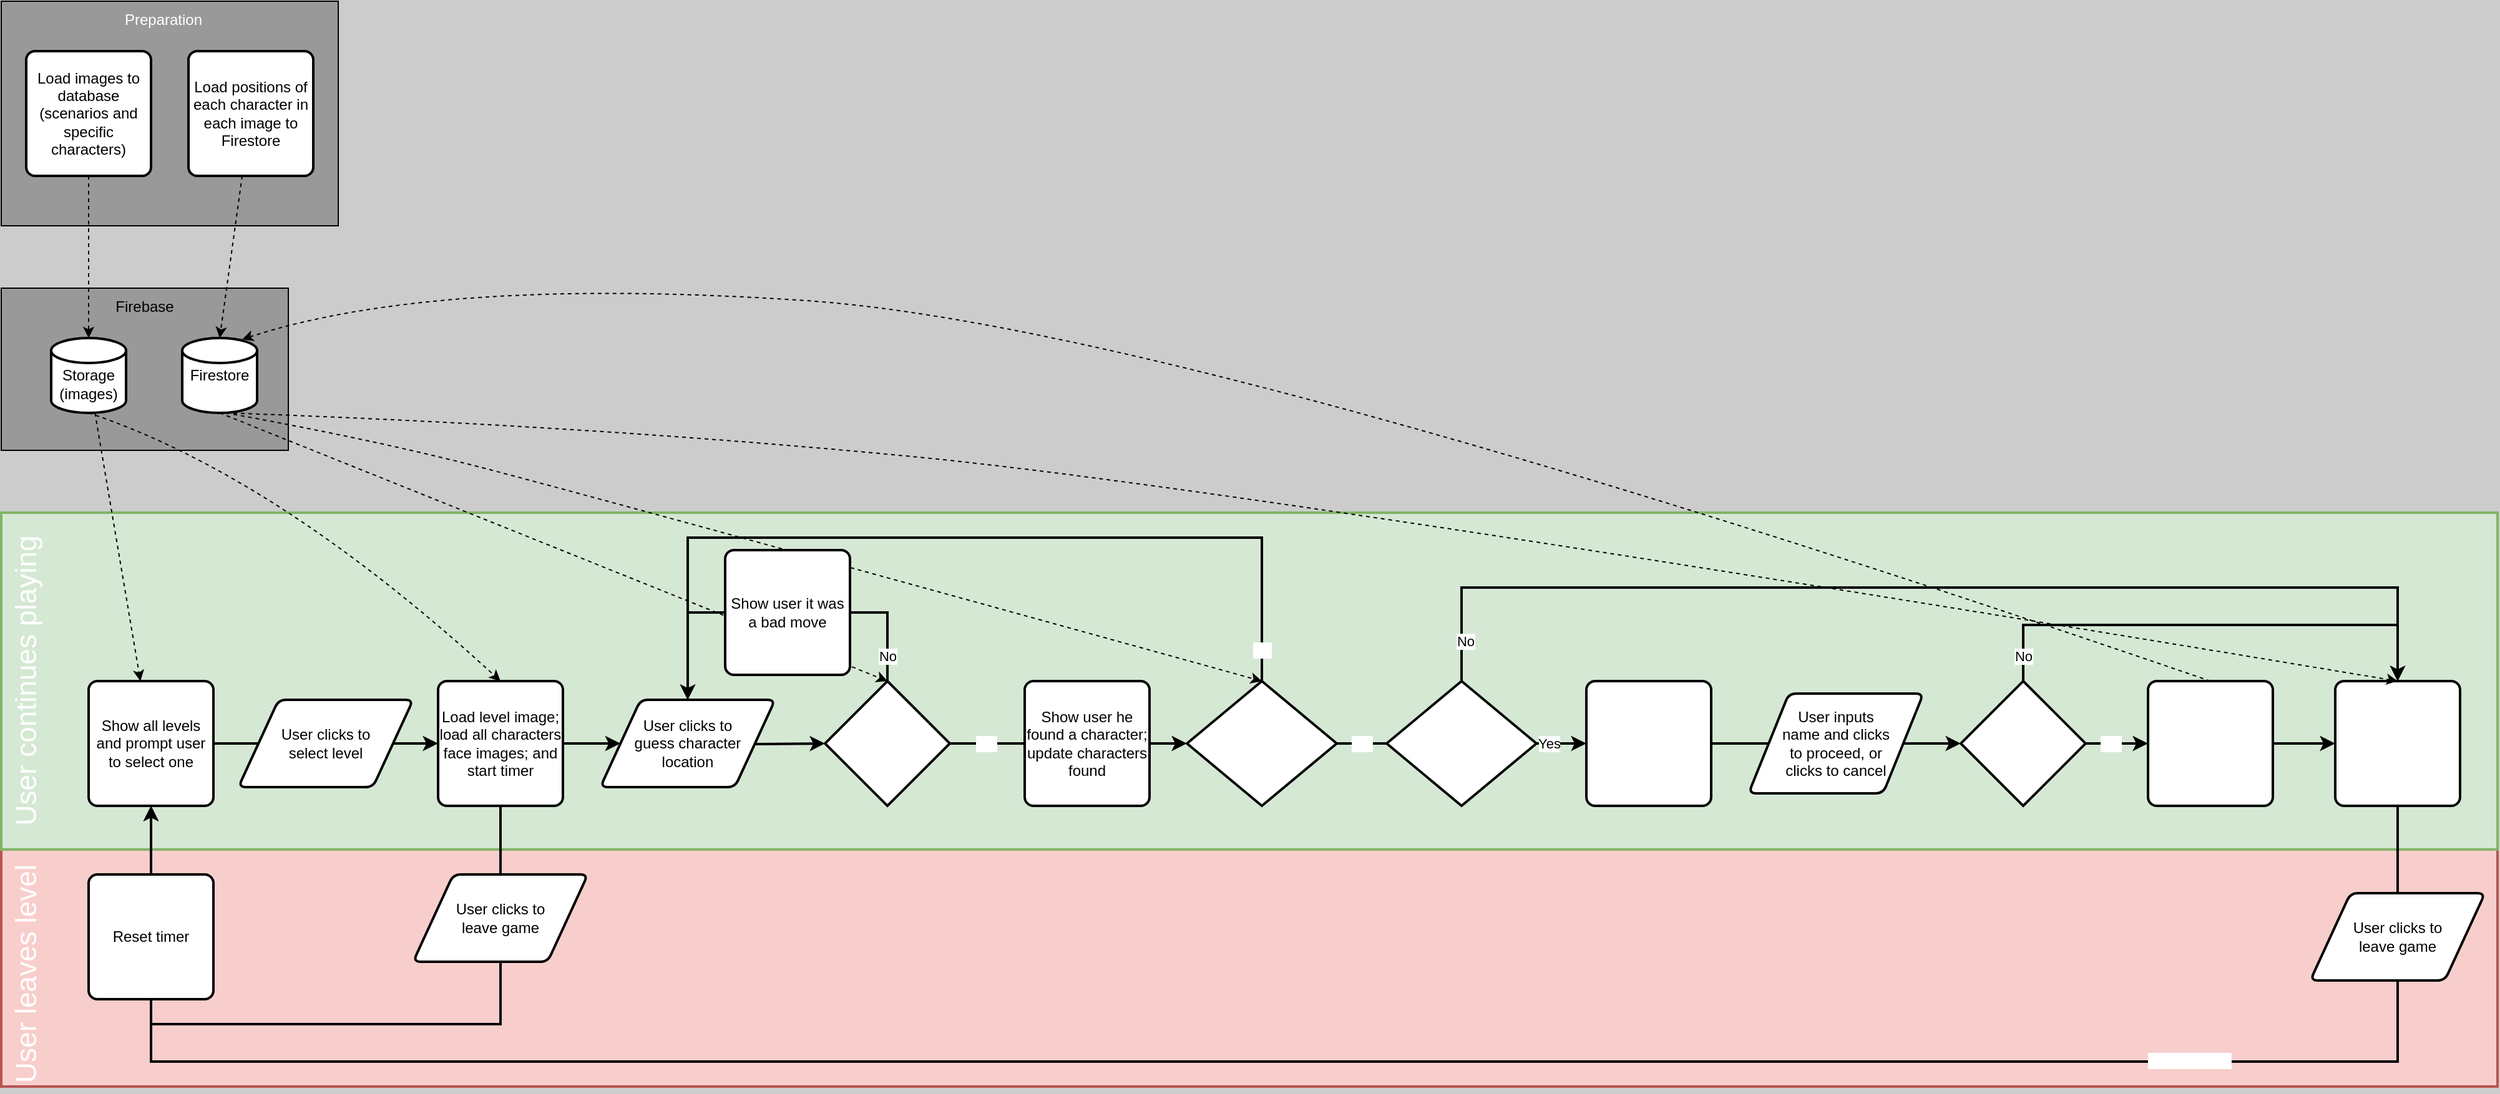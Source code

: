 <mxfile>
    <diagram id="e95nhTU9N1h-2DIR_nat" name="Page-1">
        <mxGraphModel dx="1433" dy="969" grid="1" gridSize="10" guides="1" tooltips="1" connect="1" arrows="1" fold="1" page="1" pageScale="1" pageWidth="850" pageHeight="1100" background="#CCCCCC" math="0" shadow="0">
            <root>
                <mxCell id="0"/>
                <mxCell id="1" parent="0"/>
                <mxCell id="5" value="" style="rounded=0;whiteSpace=wrap;html=1;strokeWidth=2;fillColor=#f8cecc;strokeColor=#b85450;" parent="1" vertex="1">
                    <mxGeometry x="110" y="790" width="2000" height="190" as="geometry"/>
                </mxCell>
                <mxCell id="6" value="" style="rounded=0;whiteSpace=wrap;html=1;fillColor=#999999;" parent="1" vertex="1">
                    <mxGeometry x="110" y="340" width="230" height="130" as="geometry"/>
                </mxCell>
                <mxCell id="7" value="Firestore" style="strokeWidth=2;html=1;shape=mxgraph.flowchart.database;whiteSpace=wrap;" parent="1" vertex="1">
                    <mxGeometry x="255" y="380" width="60" height="60" as="geometry"/>
                </mxCell>
                <mxCell id="8" value="&lt;br&gt;Storage (images)" style="strokeWidth=2;html=1;shape=mxgraph.flowchart.database;whiteSpace=wrap;" parent="1" vertex="1">
                    <mxGeometry x="150" y="380" width="60" height="60" as="geometry"/>
                </mxCell>
                <mxCell id="9" value="" style="rounded=0;whiteSpace=wrap;html=1;strokeWidth=2;fillColor=#d5e8d4;strokeColor=#82b366;" parent="1" vertex="1">
                    <mxGeometry x="110" y="520" width="2000" height="270" as="geometry"/>
                </mxCell>
                <mxCell id="10" value="Firebase" style="text;html=1;strokeColor=none;fillColor=none;align=center;verticalAlign=middle;whiteSpace=wrap;rounded=0;" parent="1" vertex="1">
                    <mxGeometry x="195" y="340" width="60" height="30" as="geometry"/>
                </mxCell>
                <mxCell id="11" style="edgeStyle=orthogonalEdgeStyle;rounded=0;orthogonalLoop=1;jettySize=auto;html=1;exitX=1;exitY=0.5;exitDx=0;exitDy=0;entryX=0;entryY=0.5;entryDx=0;entryDy=0;strokeWidth=2;strokeColor=#000000;" parent="1" source="13" target="48" edge="1">
                    <mxGeometry relative="1" as="geometry"/>
                </mxCell>
                <mxCell id="13" value="Show all levels and prompt user to select one" style="rounded=1;whiteSpace=wrap;html=1;absoluteArcSize=1;arcSize=14;strokeWidth=2;" parent="1" vertex="1">
                    <mxGeometry x="180" y="655" width="100" height="100" as="geometry"/>
                </mxCell>
                <mxCell id="14" style="edgeStyle=orthogonalEdgeStyle;rounded=0;orthogonalLoop=1;jettySize=auto;html=1;exitX=0.5;exitY=1;exitDx=0;exitDy=0;entryX=0.5;entryY=1;entryDx=0;entryDy=0;fillColor=#f5f5f5;strokeColor=#000000;shadow=0;strokeWidth=2;" parent="1" source="48" target="13" edge="1">
                    <mxGeometry relative="1" as="geometry">
                        <Array as="points">
                            <mxPoint x="510" y="930"/>
                            <mxPoint x="230" y="930"/>
                        </Array>
                        <mxPoint x="610" y="755.0" as="sourcePoint"/>
                    </mxGeometry>
                </mxCell>
                <mxCell id="16" style="edgeStyle=orthogonalEdgeStyle;rounded=0;orthogonalLoop=1;jettySize=auto;html=1;exitX=1;exitY=0.5;exitDx=0;exitDy=0;entryX=0;entryY=0.5;entryDx=0;entryDy=0;entryPerimeter=0;strokeColor=#000000;fontColor=#999999;strokeWidth=2;" parent="1" target="27" edge="1">
                    <mxGeometry relative="1" as="geometry">
                        <mxPoint x="660" y="705.0" as="sourcePoint"/>
                    </mxGeometry>
                </mxCell>
                <mxCell id="18" value="" style="curved=1;endArrow=classic;html=1;rounded=0;exitX=0.5;exitY=1;exitDx=0;exitDy=0;exitPerimeter=0;dashed=1;entryX=0.5;entryY=0;entryDx=0;entryDy=0;strokeColor=#000000;" parent="1" source="8" target="48" edge="1">
                    <mxGeometry width="50" height="50" relative="1" as="geometry">
                        <mxPoint x="210" y="560" as="sourcePoint"/>
                        <mxPoint x="275" y="610" as="targetPoint"/>
                        <Array as="points">
                            <mxPoint x="330" y="490"/>
                        </Array>
                    </mxGeometry>
                </mxCell>
                <mxCell id="19" value="" style="endArrow=classic;html=1;rounded=0;dashed=1;strokeColor=#000000;" parent="1" source="8" target="13" edge="1">
                    <mxGeometry width="50" height="50" relative="1" as="geometry">
                        <mxPoint x="210" y="600" as="sourcePoint"/>
                        <mxPoint x="260" y="550" as="targetPoint"/>
                    </mxGeometry>
                </mxCell>
                <mxCell id="20" value="" style="rounded=0;whiteSpace=wrap;html=1;fillColor=#999999;" parent="1" vertex="1">
                    <mxGeometry x="110" y="110" width="270" height="180" as="geometry"/>
                </mxCell>
                <mxCell id="21" value="Load images to database (scenarios and specific characters)" style="rounded=1;whiteSpace=wrap;html=1;absoluteArcSize=1;arcSize=14;strokeWidth=2;" parent="1" vertex="1">
                    <mxGeometry x="130" y="150" width="100" height="100" as="geometry"/>
                </mxCell>
                <mxCell id="22" value="Load positions of each character in each image to Firestore" style="rounded=1;whiteSpace=wrap;html=1;absoluteArcSize=1;arcSize=14;strokeWidth=2;" parent="1" vertex="1">
                    <mxGeometry x="260" y="150" width="100" height="100" as="geometry"/>
                </mxCell>
                <mxCell id="23" value="" style="endArrow=classic;html=1;rounded=0;entryX=0.5;entryY=0;entryDx=0;entryDy=0;entryPerimeter=0;dashed=1;strokeColor=#000000;" parent="1" source="21" target="8" edge="1">
                    <mxGeometry width="50" height="50" relative="1" as="geometry">
                        <mxPoint x="220" y="450" as="sourcePoint"/>
                        <mxPoint x="270" y="400" as="targetPoint"/>
                    </mxGeometry>
                </mxCell>
                <mxCell id="24" value="" style="endArrow=classic;html=1;rounded=0;entryX=0.5;entryY=0;entryDx=0;entryDy=0;entryPerimeter=0;dashed=1;strokeColor=#000000;" parent="1" source="22" target="7" edge="1">
                    <mxGeometry width="50" height="50" relative="1" as="geometry">
                        <mxPoint x="220" y="450" as="sourcePoint"/>
                        <mxPoint x="270" y="400" as="targetPoint"/>
                    </mxGeometry>
                </mxCell>
                <mxCell id="25" value="&lt;font color=&quot;#000000&quot;&gt;No&lt;/font&gt;" style="edgeStyle=orthogonalEdgeStyle;rounded=0;orthogonalLoop=1;jettySize=auto;html=1;exitX=0.5;exitY=0;exitDx=0;exitDy=0;exitPerimeter=0;entryX=0.5;entryY=0;entryDx=0;entryDy=0;strokeColor=#000000;fontColor=#999999;shadow=0;strokeWidth=2;startArrow=none;" parent="1" source="50" target="65" edge="1">
                    <mxGeometry x="-0.444" relative="1" as="geometry">
                        <Array as="points">
                            <mxPoint x="690" y="600"/>
                            <mxPoint x="610" y="600"/>
                        </Array>
                        <mxPoint as="offset"/>
                        <mxPoint x="610" y="655" as="targetPoint"/>
                    </mxGeometry>
                </mxCell>
                <mxCell id="26" value="&lt;font color=&quot;#ffffff&quot;&gt;Yes&lt;/font&gt;" style="edgeStyle=orthogonalEdgeStyle;rounded=0;orthogonalLoop=1;jettySize=auto;html=1;exitX=1;exitY=0.5;exitDx=0;exitDy=0;exitPerimeter=0;strokeColor=#000000;fontColor=#000000;strokeWidth=2;" parent="1" source="27" target="31" edge="1">
                    <mxGeometry x="-0.7" relative="1" as="geometry">
                        <mxPoint as="offset"/>
                    </mxGeometry>
                </mxCell>
                <mxCell id="27" value="&lt;font color=&quot;#ffffff&quot;&gt;Is position correct?&lt;/font&gt;" style="strokeWidth=2;html=1;shape=mxgraph.flowchart.decision;whiteSpace=wrap;fontColor=#999999;" parent="1" vertex="1">
                    <mxGeometry x="770" y="655" width="100" height="100" as="geometry"/>
                </mxCell>
                <mxCell id="28" style="edgeStyle=orthogonalEdgeStyle;rounded=0;orthogonalLoop=1;jettySize=auto;html=1;exitX=0.5;exitY=0;exitDx=0;exitDy=0;exitPerimeter=0;entryX=0.5;entryY=0;entryDx=0;entryDy=0;strokeColor=#000000;fontColor=#000000;shadow=0;strokeWidth=2;" parent="1" source="31" target="65" edge="1">
                    <mxGeometry relative="1" as="geometry">
                        <Array as="points">
                            <mxPoint x="1070" y="540"/>
                            <mxPoint x="610" y="540"/>
                        </Array>
                        <mxPoint x="610" y="655" as="targetPoint"/>
                    </mxGeometry>
                </mxCell>
                <mxCell id="29" value="&lt;font color=&quot;#ffffff&quot;&gt;No&lt;/font&gt;" style="edgeLabel;html=1;align=center;verticalAlign=middle;resizable=0;points=[];fontColor=#000000;" parent="28" vertex="1" connectable="0">
                    <mxGeometry x="-0.48" y="1" relative="1" as="geometry">
                        <mxPoint x="68" y="89" as="offset"/>
                    </mxGeometry>
                </mxCell>
                <mxCell id="30" value="&lt;font color=&quot;#ffffff&quot;&gt;Yes&lt;/font&gt;" style="edgeStyle=orthogonalEdgeStyle;rounded=0;orthogonalLoop=1;jettySize=auto;html=1;exitX=1;exitY=0.5;exitDx=0;exitDy=0;exitPerimeter=0;entryX=0;entryY=0.5;entryDx=0;entryDy=0;strokeColor=#000000;fontColor=#000000;strokeWidth=2;" parent="1" source="31" target="35" edge="1">
                    <mxGeometry x="-0.8" relative="1" as="geometry">
                        <mxPoint as="offset"/>
                    </mxGeometry>
                </mxCell>
                <mxCell id="89" value="Yes" style="edgeLabel;html=1;align=center;verticalAlign=middle;resizable=0;points=[];" vertex="1" connectable="0" parent="30">
                    <mxGeometry x="0.78" relative="1" as="geometry">
                        <mxPoint x="-8" as="offset"/>
                    </mxGeometry>
                </mxCell>
                <mxCell id="31" value="&lt;font color=&quot;#ffffff&quot;&gt;Are all characters found?&lt;/font&gt;" style="strokeWidth=2;html=1;shape=mxgraph.flowchart.decision;whiteSpace=wrap;fontColor=#999999;" parent="1" vertex="1">
                    <mxGeometry x="1060" y="655" width="120" height="100" as="geometry"/>
                </mxCell>
                <mxCell id="34" style="edgeStyle=orthogonalEdgeStyle;rounded=0;orthogonalLoop=1;jettySize=auto;html=1;exitX=1;exitY=0.5;exitDx=0;exitDy=0;strokeColor=#000000;fontColor=#000000;strokeWidth=2;" parent="1" source="35" target="39" edge="1">
                    <mxGeometry relative="1" as="geometry"/>
                </mxCell>
                <mxCell id="35" value="&lt;font color=&quot;#ffffff&quot;&gt;Show result, and prompt user for name for highscore (time)&lt;/font&gt;" style="rounded=1;whiteSpace=wrap;html=1;absoluteArcSize=1;arcSize=14;strokeWidth=2;fontColor=#000000;" parent="1" vertex="1">
                    <mxGeometry x="1380" y="655" width="100" height="100" as="geometry"/>
                </mxCell>
                <mxCell id="36" value="" style="endArrow=classic;html=1;rounded=0;strokeColor=#000000;fontColor=#000000;exitX=0.5;exitY=1;exitDx=0;exitDy=0;exitPerimeter=0;entryX=0.5;entryY=0;entryDx=0;entryDy=0;entryPerimeter=0;dashed=1;" parent="1" source="7" target="27" edge="1">
                    <mxGeometry width="50" height="50" relative="1" as="geometry">
                        <mxPoint x="630" y="500" as="sourcePoint"/>
                        <mxPoint x="680" y="450" as="targetPoint"/>
                    </mxGeometry>
                </mxCell>
                <mxCell id="37" value="" style="curved=1;endArrow=classic;html=1;rounded=0;strokeColor=#000000;fontColor=#000000;entryX=0.5;entryY=0;entryDx=0;entryDy=0;entryPerimeter=0;dashed=1;" parent="1" target="31" edge="1">
                    <mxGeometry width="50" height="50" relative="1" as="geometry">
                        <mxPoint x="290" y="440" as="sourcePoint"/>
                        <mxPoint x="680" y="450" as="targetPoint"/>
                        <Array as="points">
                            <mxPoint x="400" y="460"/>
                            <mxPoint x="560" y="500"/>
                        </Array>
                    </mxGeometry>
                </mxCell>
                <mxCell id="38" value="&lt;font color=&quot;#ffffff&quot;&gt;Yes&lt;/font&gt;" style="edgeStyle=orthogonalEdgeStyle;rounded=0;orthogonalLoop=1;jettySize=auto;html=1;exitX=1;exitY=0.5;exitDx=0;exitDy=0;exitPerimeter=0;strokeColor=#000000;fontColor=#000000;entryX=0;entryY=0.5;entryDx=0;entryDy=0;strokeWidth=2;" parent="1" source="39" target="45" edge="1">
                    <mxGeometry x="-0.2" relative="1" as="geometry">
                        <mxPoint as="offset"/>
                    </mxGeometry>
                </mxCell>
                <mxCell id="83" style="edgeStyle=none;html=1;exitX=0.5;exitY=0;exitDx=0;exitDy=0;exitPerimeter=0;rounded=0;strokeColor=#000000;strokeWidth=2;" edge="1" parent="1" source="39">
                    <mxGeometry relative="1" as="geometry">
                        <mxPoint x="2030" y="655" as="targetPoint"/>
                        <Array as="points">
                            <mxPoint x="1730" y="610"/>
                            <mxPoint x="2030" y="610"/>
                        </Array>
                    </mxGeometry>
                </mxCell>
                <mxCell id="84" value="No" style="edgeLabel;html=1;align=center;verticalAlign=middle;resizable=0;points=[];" vertex="1" connectable="0" parent="83">
                    <mxGeometry x="-0.819" y="-1" relative="1" as="geometry">
                        <mxPoint x="-1" y="15" as="offset"/>
                    </mxGeometry>
                </mxCell>
                <mxCell id="39" value="&lt;font color=&quot;#ffffff&quot;&gt;Is name provided?&lt;/font&gt;" style="strokeWidth=2;html=1;shape=mxgraph.flowchart.decision;whiteSpace=wrap;fontColor=#999999;" parent="1" vertex="1">
                    <mxGeometry x="1680" y="655" width="100" height="100" as="geometry"/>
                </mxCell>
                <mxCell id="40" style="edgeStyle=orthogonalEdgeStyle;rounded=0;orthogonalLoop=1;jettySize=auto;html=1;exitX=0.5;exitY=1;exitDx=0;exitDy=0;entryX=0.5;entryY=1;entryDx=0;entryDy=0;strokeColor=#000000;fontColor=#000000;shadow=0;jumpStyle=none;jumpSize=20;strokeWidth=2;" parent="1" source="42" target="13" edge="1">
                    <mxGeometry relative="1" as="geometry">
                        <Array as="points">
                            <mxPoint x="2030" y="960"/>
                            <mxPoint x="230" y="960"/>
                        </Array>
                    </mxGeometry>
                </mxCell>
                <mxCell id="41" value="&lt;font color=&quot;#ffffff&quot;&gt;Restart game&lt;/font&gt;" style="edgeLabel;html=1;align=center;verticalAlign=middle;resizable=0;points=[];fontColor=#000000;" parent="40" vertex="1" connectable="0">
                    <mxGeometry x="0.032" y="-1" relative="1" as="geometry">
                        <mxPoint x="768" as="offset"/>
                    </mxGeometry>
                </mxCell>
                <mxCell id="42" value="&lt;font color=&quot;#ffffff&quot;&gt;Show highscore table (10 names)&lt;/font&gt;" style="rounded=1;whiteSpace=wrap;html=1;absoluteArcSize=1;arcSize=14;strokeWidth=2;fontColor=#000000;" parent="1" vertex="1">
                    <mxGeometry x="1980" y="655" width="100" height="100" as="geometry"/>
                </mxCell>
                <mxCell id="43" value="" style="curved=1;endArrow=classic;html=1;rounded=0;strokeColor=#000000;fontColor=#000000;entryX=0.8;entryY=0.017;entryDx=0;entryDy=0;entryPerimeter=0;exitX=0.5;exitY=0;exitDx=0;exitDy=0;dashed=1;" parent="1" source="45" target="7" edge="1">
                    <mxGeometry width="50" height="50" relative="1" as="geometry">
                        <mxPoint x="1090" y="620" as="sourcePoint"/>
                        <mxPoint x="680" y="610" as="targetPoint"/>
                        <Array as="points">
                            <mxPoint x="1050" y="370"/>
                            <mxPoint x="460" y="330"/>
                        </Array>
                    </mxGeometry>
                </mxCell>
                <mxCell id="44" style="edgeStyle=orthogonalEdgeStyle;rounded=0;orthogonalLoop=1;jettySize=auto;html=1;exitX=1;exitY=0.5;exitDx=0;exitDy=0;strokeColor=#000000;fontColor=#000000;strokeWidth=2;" parent="1" source="45" target="42" edge="1">
                    <mxGeometry relative="1" as="geometry"/>
                </mxCell>
                <mxCell id="45" value="&lt;font color=&quot;#ffffff&quot;&gt;Save name to highscore table&amp;nbsp;&lt;br&gt;(for each level)&lt;/font&gt;" style="rounded=1;whiteSpace=wrap;html=1;absoluteArcSize=1;arcSize=14;strokeWidth=2;fontColor=#000000;" parent="1" vertex="1">
                    <mxGeometry x="1830" y="655" width="100" height="100" as="geometry"/>
                </mxCell>
                <mxCell id="46" value="" style="curved=1;endArrow=classic;html=1;rounded=0;shadow=0;dashed=1;sketch=0;strokeColor=#000000;strokeWidth=1;fontColor=#000000;startSize=6;endSize=6;jumpStyle=none;jumpSize=21;entryX=0.5;entryY=0;entryDx=0;entryDy=0;endFill=1;" parent="1" target="42" edge="1">
                    <mxGeometry width="50" height="50" relative="1" as="geometry">
                        <mxPoint x="290" y="440" as="sourcePoint"/>
                        <mxPoint x="740" y="580" as="targetPoint"/>
                        <Array as="points">
                            <mxPoint x="580" y="450"/>
                            <mxPoint x="1100" y="500"/>
                        </Array>
                    </mxGeometry>
                </mxCell>
                <mxCell id="68" value="" style="edgeStyle=none;html=1;fontColor=#FFFFFF;strokeColor=#000000;strokeWidth=2;" parent="1" source="48" target="65" edge="1">
                    <mxGeometry relative="1" as="geometry"/>
                </mxCell>
                <mxCell id="48" value="Load level image; load all characters face images; and start timer" style="rounded=1;whiteSpace=wrap;html=1;absoluteArcSize=1;arcSize=14;strokeWidth=2;" parent="1" vertex="1">
                    <mxGeometry x="460" y="655" width="100" height="100" as="geometry"/>
                </mxCell>
                <mxCell id="49" value="Reset timer" style="rounded=1;whiteSpace=wrap;html=1;absoluteArcSize=1;arcSize=14;strokeWidth=2;" parent="1" vertex="1">
                    <mxGeometry x="180" y="810" width="100" height="100" as="geometry"/>
                </mxCell>
                <mxCell id="50" value="Show user it was a bad move" style="rounded=1;whiteSpace=wrap;html=1;absoluteArcSize=1;arcSize=14;strokeWidth=2;" parent="1" vertex="1">
                    <mxGeometry x="690" y="550" width="100" height="100" as="geometry"/>
                </mxCell>
                <mxCell id="51" value="" style="edgeStyle=orthogonalEdgeStyle;rounded=0;orthogonalLoop=1;jettySize=auto;html=1;exitX=0.5;exitY=0;exitDx=0;exitDy=0;exitPerimeter=0;strokeColor=#000000;fontColor=#999999;shadow=0;strokeWidth=2;endArrow=none;" parent="1" source="27" edge="1">
                    <mxGeometry x="-0.444" relative="1" as="geometry">
                        <mxPoint x="770" y="655" as="sourcePoint"/>
                        <mxPoint x="790" y="600" as="targetPoint"/>
                        <Array as="points">
                            <mxPoint x="820" y="600"/>
                        </Array>
                        <mxPoint as="offset"/>
                    </mxGeometry>
                </mxCell>
                <mxCell id="52" value="No" style="edgeLabel;html=1;align=center;verticalAlign=middle;resizable=0;points=[];" parent="51" vertex="1" connectable="0">
                    <mxGeometry x="-0.082" y="1" relative="1" as="geometry">
                        <mxPoint x="1" y="19" as="offset"/>
                    </mxGeometry>
                </mxCell>
                <mxCell id="53" value="Show user he found a character; update characters found" style="rounded=1;whiteSpace=wrap;html=1;absoluteArcSize=1;arcSize=14;strokeWidth=2;" parent="1" vertex="1">
                    <mxGeometry x="930" y="655" width="100" height="100" as="geometry"/>
                </mxCell>
                <mxCell id="54" value="&lt;font style=&quot;font-size: 23px;&quot; color=&quot;#ffffff&quot;&gt;User continues playing&lt;/font&gt;" style="text;html=1;align=center;verticalAlign=middle;resizable=1;points=[];autosize=1;movable=1;rotatable=1;deletable=1;editable=1;connectable=1;direction=east;rotation=270;fontSize=23;" parent="1" vertex="1">
                    <mxGeometry y="635" width="260" height="40" as="geometry"/>
                </mxCell>
                <mxCell id="55" value="&lt;font color=&quot;#ffffff&quot; style=&quot;font-size: 23px&quot;&gt;User leaves level&lt;br&gt;&lt;/font&gt;" style="text;html=1;align=center;verticalAlign=middle;resizable=0;points=[];autosize=1;rotation=270;fontSize=23;" parent="1" vertex="1">
                    <mxGeometry x="35" y="875" width="190" height="30" as="geometry"/>
                </mxCell>
                <mxCell id="58" value="Preparation" style="text;html=1;strokeColor=none;fillColor=none;align=center;verticalAlign=middle;whiteSpace=wrap;rounded=0;fontColor=#FFFFFF;" parent="1" vertex="1">
                    <mxGeometry x="210" y="110" width="60" height="30" as="geometry"/>
                </mxCell>
                <mxCell id="65" value="User clicks to&lt;br&gt;guess character&lt;br&gt;location" style="shape=parallelogram;html=1;strokeWidth=2;perimeter=parallelogramPerimeter;whiteSpace=wrap;rounded=1;arcSize=12;size=0.23;" parent="1" vertex="1">
                    <mxGeometry x="590" y="670" width="140" height="70" as="geometry"/>
                </mxCell>
                <mxCell id="67" value="User clicks to&lt;br&gt;select level" style="shape=parallelogram;html=1;strokeWidth=2;perimeter=parallelogramPerimeter;whiteSpace=wrap;rounded=1;arcSize=12;size=0.23;" parent="1" vertex="1">
                    <mxGeometry x="300" y="670" width="140" height="70" as="geometry"/>
                </mxCell>
                <mxCell id="69" value="User inputs&lt;br&gt;name and clicks&lt;br&gt;to proceed, or &lt;br&gt;clicks to cancel" style="shape=parallelogram;html=1;strokeWidth=2;perimeter=parallelogramPerimeter;whiteSpace=wrap;rounded=1;arcSize=12;size=0.23;" parent="1" vertex="1">
                    <mxGeometry x="1510" y="665" width="140" height="80" as="geometry"/>
                </mxCell>
                <mxCell id="77" value="User clicks to&lt;br&gt;leave game" style="shape=parallelogram;html=1;strokeWidth=2;perimeter=parallelogramPerimeter;whiteSpace=wrap;rounded=1;arcSize=12;size=0.23;" vertex="1" parent="1">
                    <mxGeometry x="1960" y="825" width="140" height="70" as="geometry"/>
                </mxCell>
                <mxCell id="78" value="User clicks to&lt;br&gt;leave game" style="shape=parallelogram;html=1;strokeWidth=2;perimeter=parallelogramPerimeter;whiteSpace=wrap;rounded=1;arcSize=12;size=0.23;" vertex="1" parent="1">
                    <mxGeometry x="440" y="810" width="140" height="70" as="geometry"/>
                </mxCell>
                <mxCell id="88" value="&lt;font color=&quot;#ffffff&quot;&gt;Is time among 10 best?&lt;/font&gt;" style="strokeWidth=2;html=1;shape=mxgraph.flowchart.decision;whiteSpace=wrap;fontColor=#999999;" vertex="1" parent="1">
                    <mxGeometry x="1220" y="655" width="120" height="100" as="geometry"/>
                </mxCell>
                <mxCell id="91" value="" style="endArrow=classic;html=1;rounded=0;strokeColor=#000000;strokeWidth=2;exitX=0.5;exitY=0;exitDx=0;exitDy=0;entryX=0.5;entryY=0;entryDx=0;entryDy=0;exitPerimeter=0;" edge="1" parent="1" source="88" target="42">
                    <mxGeometry width="50" height="50" relative="1" as="geometry">
                        <mxPoint x="1370" y="610" as="sourcePoint"/>
                        <mxPoint x="1420" y="560" as="targetPoint"/>
                        <Array as="points">
                            <mxPoint x="1280" y="580"/>
                            <mxPoint x="2030" y="580"/>
                        </Array>
                    </mxGeometry>
                </mxCell>
                <mxCell id="92" value="No" style="edgeLabel;html=1;align=center;verticalAlign=middle;resizable=0;points=[];" vertex="1" connectable="0" parent="91">
                    <mxGeometry x="-0.925" y="-3" relative="1" as="geometry">
                        <mxPoint y="1" as="offset"/>
                    </mxGeometry>
                </mxCell>
            </root>
        </mxGraphModel>
    </diagram>
</mxfile>